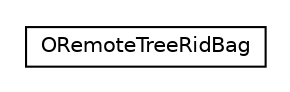 #!/usr/local/bin/dot
#
# Class diagram 
# Generated by UMLGraph version R5_6-24-gf6e263 (http://www.umlgraph.org/)
#

digraph G {
	edge [fontname="Helvetica",fontsize=10,labelfontname="Helvetica",labelfontsize=10];
	node [fontname="Helvetica",fontsize=10,shape=plaintext];
	nodesep=0.25;
	ranksep=0.5;
	// com.orientechnologies.orient.core.storage.ridbag.ORemoteTreeRidBag
	c351995 [label=<<table title="com.orientechnologies.orient.core.storage.ridbag.ORemoteTreeRidBag" border="0" cellborder="1" cellspacing="0" cellpadding="2" port="p" href="./ORemoteTreeRidBag.html">
		<tr><td><table border="0" cellspacing="0" cellpadding="1">
<tr><td align="center" balign="center"> ORemoteTreeRidBag </td></tr>
		</table></td></tr>
		</table>>, URL="./ORemoteTreeRidBag.html", fontname="Helvetica", fontcolor="black", fontsize=10.0];
}

